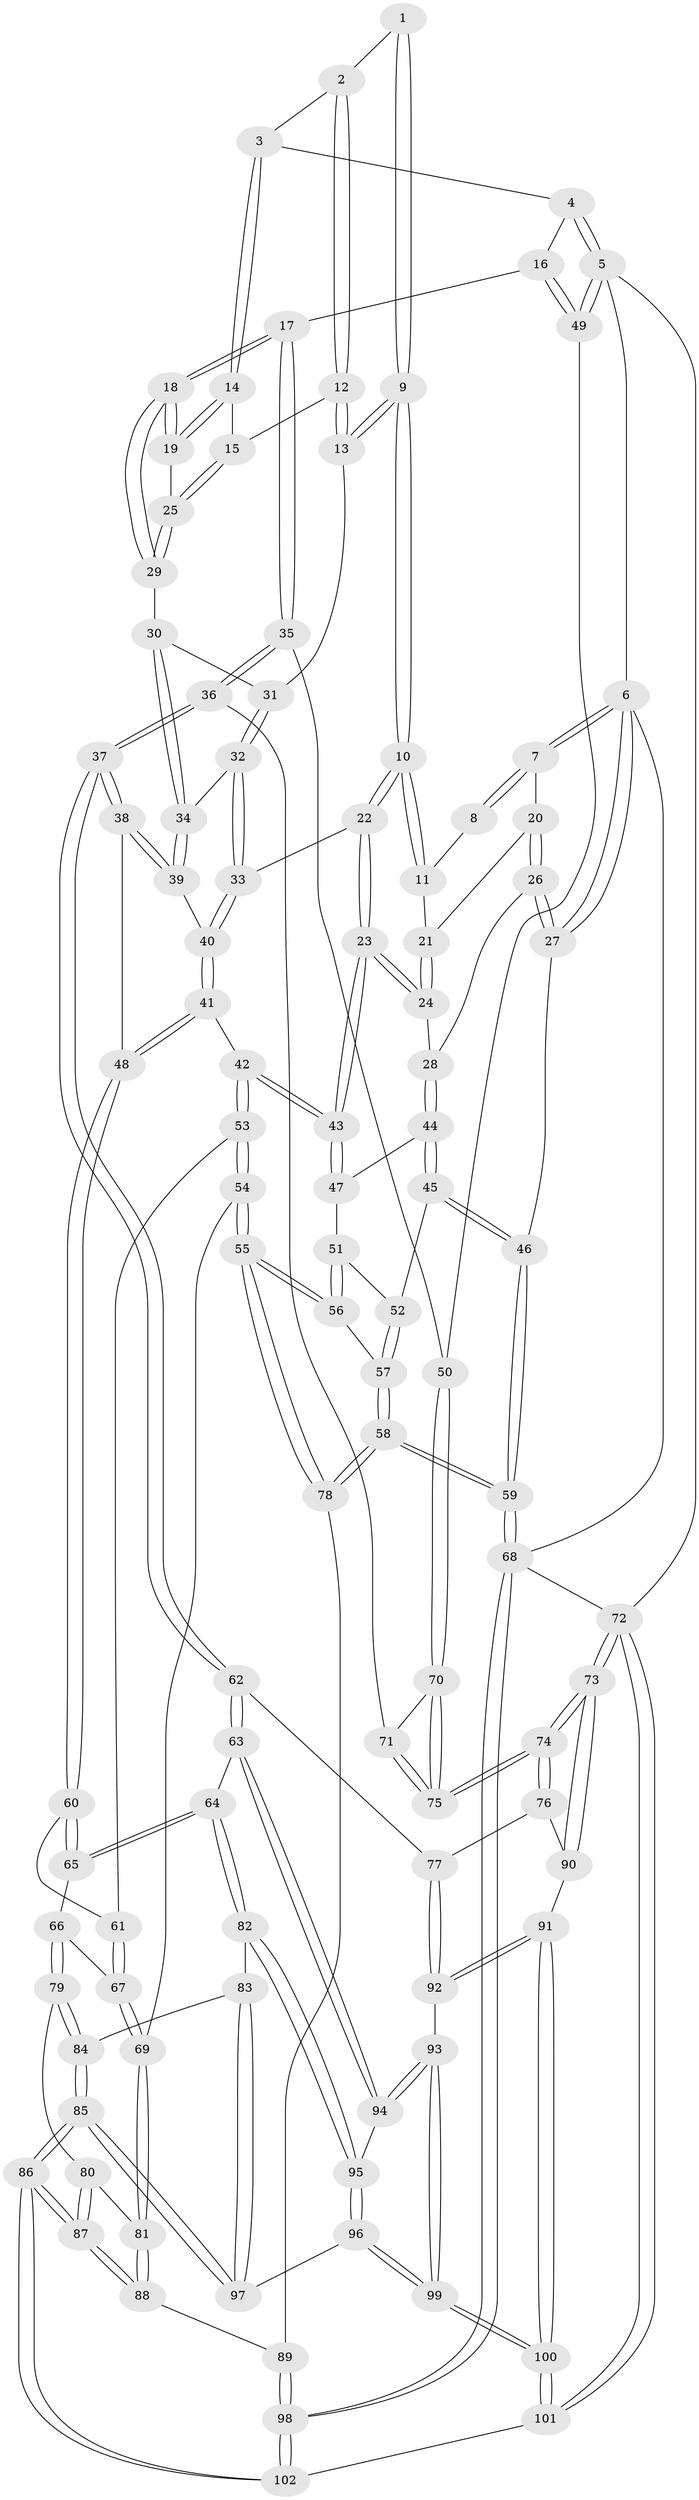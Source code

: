 // Generated by graph-tools (version 1.1) at 2025/38/02/21/25 10:38:57]
// undirected, 102 vertices, 252 edges
graph export_dot {
graph [start="1"]
  node [color=gray90,style=filled];
  1 [pos="+0.4486750800407214+0"];
  2 [pos="+0.535232446245048+0"];
  3 [pos="+0.786352013153496+0"];
  4 [pos="+0.8966433282058568+0"];
  5 [pos="+1+0"];
  6 [pos="+0+0"];
  7 [pos="+0+0"];
  8 [pos="+0.27742326021950947+0"];
  9 [pos="+0.4221851627702041+0.14282857523727696"];
  10 [pos="+0.3785549678850923+0.16782839067144134"];
  11 [pos="+0.2679207395243824+0.059087575833631015"];
  12 [pos="+0.5587137881761183+0.10596791150522895"];
  13 [pos="+0.5065970324459397+0.15155751527324654"];
  14 [pos="+0.7510186323201232+0"];
  15 [pos="+0.6291783034052238+0.0934648544994949"];
  16 [pos="+0.9461409729116316+0.25947434184239465"];
  17 [pos="+0.8644307771585407+0.2860199122742384"];
  18 [pos="+0.8642166397886741+0.2858738221016625"];
  19 [pos="+0.7844103276016476+0.12516229109919141"];
  20 [pos="+0.10280362618821154+0.0732516245007001"];
  21 [pos="+0.19418098719351803+0.08905400486042757"];
  22 [pos="+0.34522429327951015+0.23703735681803118"];
  23 [pos="+0.27952948688757606+0.2903437460468867"];
  24 [pos="+0.21342293047401584+0.2663993927230924"];
  25 [pos="+0.661760722109189+0.14638016910752386"];
  26 [pos="+0.05198703162200403+0.2547928997331294"];
  27 [pos="+0+0.29541481362496996"];
  28 [pos="+0.058277979101309677+0.25752372425635106"];
  29 [pos="+0.6611863196897052+0.2571326866149893"];
  30 [pos="+0.6494292504729001+0.26052409998605003"];
  31 [pos="+0.5337570773806262+0.1874293771697999"];
  32 [pos="+0.5093209192467455+0.312628486381898"];
  33 [pos="+0.47809907830353976+0.33274601290408384"];
  34 [pos="+0.6121687836006516+0.31741690356663615"];
  35 [pos="+0.797588374698664+0.5112661297687348"];
  36 [pos="+0.7895502787595219+0.5275568648065967"];
  37 [pos="+0.7772692035326233+0.543479796294194"];
  38 [pos="+0.6405103172351958+0.5127592761532063"];
  39 [pos="+0.6100646382910974+0.366357509332428"];
  40 [pos="+0.48113321790697267+0.37287608286163937"];
  41 [pos="+0.46573413672631786+0.4617633413044639"];
  42 [pos="+0.3122487023769308+0.49098192845284455"];
  43 [pos="+0.2879378959590588+0.46177779854362866"];
  44 [pos="+0.12607742347253587+0.46555530340598195"];
  45 [pos="+0.04915346926401075+0.5121718251025359"];
  46 [pos="+0+0.45528647905115066"];
  47 [pos="+0.19975562953228027+0.4691668061101429"];
  48 [pos="+0.5909549953719487+0.5233969614068354"];
  49 [pos="+1+0.2718790903869916"];
  50 [pos="+1+0.44053687326140933"];
  51 [pos="+0.14810559378676735+0.5783438484049086"];
  52 [pos="+0.061432628157439134+0.5453739440159602"];
  53 [pos="+0.3114012459019038+0.5693298460156118"];
  54 [pos="+0.3080866916413624+0.6018523060118725"];
  55 [pos="+0.22155602144025557+0.679373085036038"];
  56 [pos="+0.19468740249173588+0.6595011452913359"];
  57 [pos="+0.0696272621985597+0.6060531087228708"];
  58 [pos="+0+0.7974821570397828"];
  59 [pos="+0+0.9289850584002445"];
  60 [pos="+0.5524001274105361+0.5851317640027773"];
  61 [pos="+0.5355908462018799+0.5940780821442995"];
  62 [pos="+0.7967456735050283+0.644041402131394"];
  63 [pos="+0.7939412454785523+0.6499299895069008"];
  64 [pos="+0.7839490335387636+0.6619882911939177"];
  65 [pos="+0.5595118652762758+0.6963048865129573"];
  66 [pos="+0.5542160394640647+0.7113622588397538"];
  67 [pos="+0.42968910218286893+0.6738025825328674"];
  68 [pos="+0+1"];
  69 [pos="+0.4027743622307891+0.6834974565646107"];
  70 [pos="+1+0.49780357392360175"];
  71 [pos="+0.93804999401889+0.5480113447341528"];
  72 [pos="+1+1"];
  73 [pos="+1+0.8582222680681932"];
  74 [pos="+1+0.7558200964527108"];
  75 [pos="+1+0.7517027565163067"];
  76 [pos="+0.8870108903569425+0.6781370966972974"];
  77 [pos="+0.8652253969360453+0.6708795841506481"];
  78 [pos="+0.19496166777518725+0.7502414625117807"];
  79 [pos="+0.554844263003269+0.720809091280365"];
  80 [pos="+0.5392231959060114+0.7329439204589536"];
  81 [pos="+0.40970022472094747+0.7272907955388782"];
  82 [pos="+0.7282793165362292+0.7491171489530566"];
  83 [pos="+0.7000410137672493+0.7819411643727885"];
  84 [pos="+0.6383104487776166+0.8061118540936761"];
  85 [pos="+0.5427252133817297+0.9252707556722912"];
  86 [pos="+0.44859538769703705+0.9910937486047618"];
  87 [pos="+0.412727153621764+0.9081211215521506"];
  88 [pos="+0.4105432285351603+0.9047346060995033"];
  89 [pos="+0.23150831390554338+0.8037658284842271"];
  90 [pos="+0.9578061378010551+0.8834084176855521"];
  91 [pos="+0.939074310836009+0.8880342398556537"];
  92 [pos="+0.9298618152339025+0.8843384298573798"];
  93 [pos="+0.9105490361658778+0.8784510225407126"];
  94 [pos="+0.8687197823891932+0.8591040449350991"];
  95 [pos="+0.821720310418061+0.8801733874693701"];
  96 [pos="+0.7627875614899067+0.943078926342958"];
  97 [pos="+0.7584563466716873+0.9392756656443142"];
  98 [pos="+0+1"];
  99 [pos="+0.7776972256435652+0.9854431322778862"];
  100 [pos="+0.8168116203123743+1"];
  101 [pos="+0.816053210214505+1"];
  102 [pos="+0.42431678059364386+1"];
  1 -- 2;
  1 -- 9;
  1 -- 9;
  2 -- 3;
  2 -- 12;
  2 -- 12;
  3 -- 4;
  3 -- 14;
  3 -- 14;
  4 -- 5;
  4 -- 5;
  4 -- 16;
  5 -- 6;
  5 -- 49;
  5 -- 49;
  5 -- 72;
  6 -- 7;
  6 -- 7;
  6 -- 27;
  6 -- 27;
  6 -- 68;
  7 -- 8;
  7 -- 8;
  7 -- 20;
  8 -- 11;
  9 -- 10;
  9 -- 10;
  9 -- 13;
  9 -- 13;
  10 -- 11;
  10 -- 11;
  10 -- 22;
  10 -- 22;
  11 -- 21;
  12 -- 13;
  12 -- 13;
  12 -- 15;
  13 -- 31;
  14 -- 15;
  14 -- 19;
  14 -- 19;
  15 -- 25;
  15 -- 25;
  16 -- 17;
  16 -- 49;
  16 -- 49;
  17 -- 18;
  17 -- 18;
  17 -- 35;
  17 -- 35;
  18 -- 19;
  18 -- 19;
  18 -- 29;
  18 -- 29;
  19 -- 25;
  20 -- 21;
  20 -- 26;
  20 -- 26;
  21 -- 24;
  21 -- 24;
  22 -- 23;
  22 -- 23;
  22 -- 33;
  23 -- 24;
  23 -- 24;
  23 -- 43;
  23 -- 43;
  24 -- 28;
  25 -- 29;
  25 -- 29;
  26 -- 27;
  26 -- 27;
  26 -- 28;
  27 -- 46;
  28 -- 44;
  28 -- 44;
  29 -- 30;
  30 -- 31;
  30 -- 34;
  30 -- 34;
  31 -- 32;
  31 -- 32;
  32 -- 33;
  32 -- 33;
  32 -- 34;
  33 -- 40;
  33 -- 40;
  34 -- 39;
  34 -- 39;
  35 -- 36;
  35 -- 36;
  35 -- 50;
  36 -- 37;
  36 -- 37;
  36 -- 71;
  37 -- 38;
  37 -- 38;
  37 -- 62;
  37 -- 62;
  38 -- 39;
  38 -- 39;
  38 -- 48;
  39 -- 40;
  40 -- 41;
  40 -- 41;
  41 -- 42;
  41 -- 48;
  41 -- 48;
  42 -- 43;
  42 -- 43;
  42 -- 53;
  42 -- 53;
  43 -- 47;
  43 -- 47;
  44 -- 45;
  44 -- 45;
  44 -- 47;
  45 -- 46;
  45 -- 46;
  45 -- 52;
  46 -- 59;
  46 -- 59;
  47 -- 51;
  48 -- 60;
  48 -- 60;
  49 -- 50;
  50 -- 70;
  50 -- 70;
  51 -- 52;
  51 -- 56;
  51 -- 56;
  52 -- 57;
  52 -- 57;
  53 -- 54;
  53 -- 54;
  53 -- 61;
  54 -- 55;
  54 -- 55;
  54 -- 69;
  55 -- 56;
  55 -- 56;
  55 -- 78;
  55 -- 78;
  56 -- 57;
  57 -- 58;
  57 -- 58;
  58 -- 59;
  58 -- 59;
  58 -- 78;
  58 -- 78;
  59 -- 68;
  59 -- 68;
  60 -- 61;
  60 -- 65;
  60 -- 65;
  61 -- 67;
  61 -- 67;
  62 -- 63;
  62 -- 63;
  62 -- 77;
  63 -- 64;
  63 -- 94;
  63 -- 94;
  64 -- 65;
  64 -- 65;
  64 -- 82;
  64 -- 82;
  65 -- 66;
  66 -- 67;
  66 -- 79;
  66 -- 79;
  67 -- 69;
  67 -- 69;
  68 -- 98;
  68 -- 98;
  68 -- 72;
  69 -- 81;
  69 -- 81;
  70 -- 71;
  70 -- 75;
  70 -- 75;
  71 -- 75;
  71 -- 75;
  72 -- 73;
  72 -- 73;
  72 -- 101;
  72 -- 101;
  73 -- 74;
  73 -- 74;
  73 -- 90;
  73 -- 90;
  74 -- 75;
  74 -- 75;
  74 -- 76;
  74 -- 76;
  76 -- 77;
  76 -- 90;
  77 -- 92;
  77 -- 92;
  78 -- 89;
  79 -- 80;
  79 -- 84;
  79 -- 84;
  80 -- 81;
  80 -- 87;
  80 -- 87;
  81 -- 88;
  81 -- 88;
  82 -- 83;
  82 -- 95;
  82 -- 95;
  83 -- 84;
  83 -- 97;
  83 -- 97;
  84 -- 85;
  84 -- 85;
  85 -- 86;
  85 -- 86;
  85 -- 97;
  85 -- 97;
  86 -- 87;
  86 -- 87;
  86 -- 102;
  86 -- 102;
  87 -- 88;
  87 -- 88;
  88 -- 89;
  89 -- 98;
  89 -- 98;
  90 -- 91;
  91 -- 92;
  91 -- 92;
  91 -- 100;
  91 -- 100;
  92 -- 93;
  93 -- 94;
  93 -- 94;
  93 -- 99;
  93 -- 99;
  94 -- 95;
  95 -- 96;
  95 -- 96;
  96 -- 97;
  96 -- 99;
  96 -- 99;
  98 -- 102;
  98 -- 102;
  99 -- 100;
  99 -- 100;
  100 -- 101;
  100 -- 101;
  101 -- 102;
}
